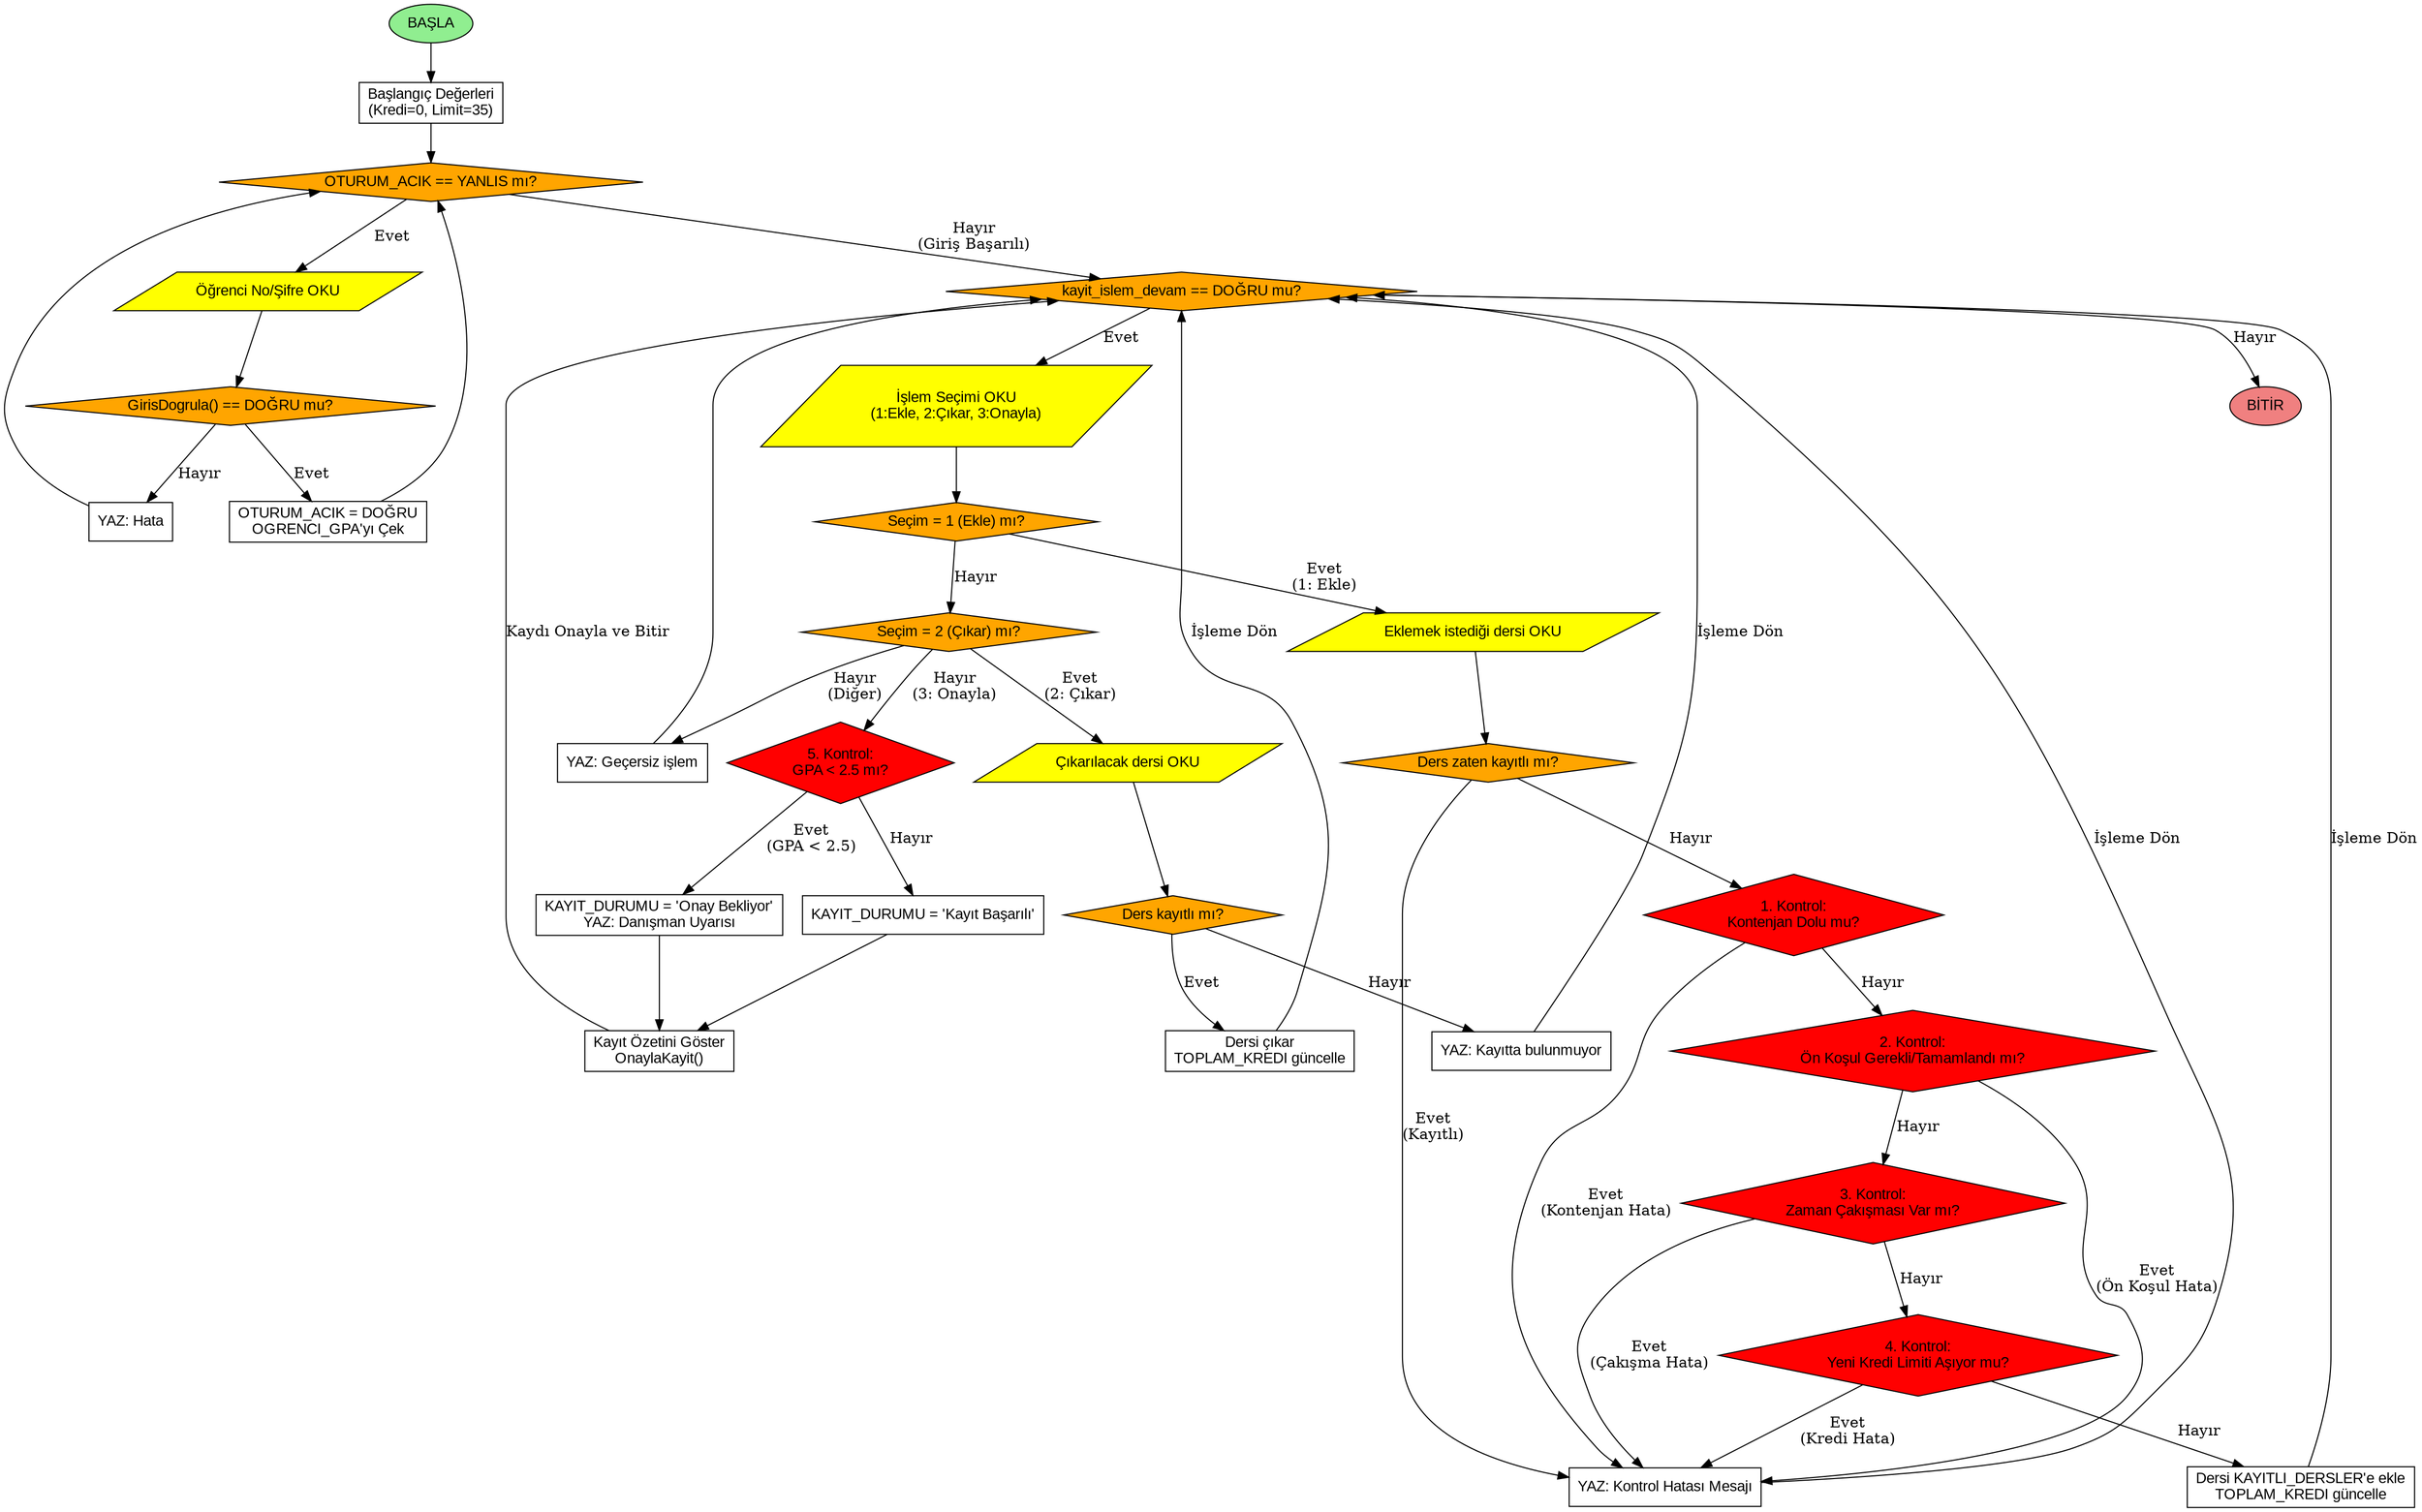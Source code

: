 digraph Ders_Kayit_Sistemi {
    rankdir=TB;
    node [fontname="Arial", style="filled", fillcolor="lightblue"];

    // =================================================================
    // I. GİRİŞ ve HAZIRLIK
    // =================================================================
    node [shape=oval, fillcolor="lightgreen"] basla [label="BAŞLA"];
    node [shape=box, fillcolor="white"] degiskenler [label="Başlangıç Değerleri\n(Kredi=0, Limit=35)"];
    
    // Giriş Döngüsü
    node [shape=diamond, fillcolor="orange"] giris_dongu_kontrol [label="OTURUM_ACIK == YANLIS mı?"];
    node [shape=parallelogram, fillcolor="yellow"] giris_oku [label="Öğrenci No/Şifre OKU"];
    node [shape=diamond, fillcolor="orange"] giris_dogru [label="GirisDogrula() == DOĞRU mu?"];
    node [shape=box, fillcolor="white"] giris_basarili [label="OTURUM_ACIK = DOĞRU\nOGRENCI_GPA'yı Çek"];
    node [shape=box, fillcolor="white"] giris_hata [label="YAZ: Hata"];

    // =================================================================
    // II. DERS İŞLEM DÖNGÜSÜ
    // =================================================================
    node [shape=diamond, fillcolor="orange"] ders_islem_dongu [label="kayit_islem_devam == DOĞRU mu?"];
    node [shape=parallelogram, fillcolor="yellow"] islem_secim_oku [label="İşlem Seçimi OKU\n(1:Ekle, 2:Çıkar, 3:Onayla)"];
    
    // İşlem Seçimi Kontrolü
    node [shape=diamond, fillcolor="orange"] secim_ekle [label="Seçim = 1 (Ekle) mı?"];
    node [shape=diamond, fillcolor="orange"] secim_cikar [label="Seçim = 2 (Çıkar) mı?"];
    node [shape=box, fillcolor="white"] gecersiz_islem [label="YAZ: Geçersiz işlem"];

    // ------------------------------------
    // A. DERS EKLEME AKIŞI
    // ------------------------------------
    node [shape=parallelogram, fillcolor="yellow"] ders_ekle_oku [label="Eklemek istediği dersi OKU"];
    node [shape=diamond, fillcolor="orange"] ders_kayitli [label="Ders zaten kayıtlı mı?"];

    // 5 Temel Kontrol Noktası
    node [shape=diamond, fillcolor="red"] K_1_kontenjan [label="1. Kontrol:\nKontenjan Dolu mu?"];
    node [shape=diamond, fillcolor="red"] K_2_onkosul [label="2. Kontrol:\nÖn Koşul Gerekli/Tamamlandı mı?"];
    node [shape=diamond, fillcolor="red"] K_3_cakisma [label="3. Kontrol:\nZaman Çakışması Var mı?"];
    node [shape=diamond, fillcolor="red"] K_4_kredi_limit [label="4. Kontrol:\nYeni Kredi Limiti Aşıyor mu?"];

    node [shape=box, fillcolor="white"] ders_ekle_basarili [label="Dersi KAYITLI_DERSLER'e ekle\nTOPLAM_KREDI güncelle"];
    node [shape=box, fillcolor="white"] kosul_hata [label="YAZ: Kontrol Hatası Mesajı"];

    // ------------------------------------
    // B. DERS ÇIKARMA AKIŞI
    // ------------------------------------
    node [shape=parallelogram, fillcolor="yellow"] ders_cikar_oku [label="Çıkarılacak dersi OKU"];
    node [shape=diamond, fillcolor="orange"] ders_cikar_kayitli [label="Ders kayıtlı mı?"];
    node [shape=box, fillcolor="white"] ders_cikar_basarili [label="Dersi çıkar\nTOPLAM_KREDI güncelle"];
    node [shape=box, fillcolor="white"] ders_cikar_hata [label="YAZ: Kayıtta bulunmuyor"];

    // ------------------------------------
    // C. ONAYLAMA AKIŞI
    // ------------------------------------
    // 5. Kontrol Noktası
    node [shape=diamond, fillcolor="red"] K_5_danisman_onay [label="5. Kontrol:\nGPA < 2.5 mı?"]; 
    node [shape=box, fillcolor="white"] onay_bekliyor [label="KAYIT_DURUMU = 'Onay Bekliyor'\nYAZ: Danışman Uyarısı"];
    node [shape=box, fillcolor="white"] onay_basarili [label="KAYIT_DURUMU = 'Kayıt Başarılı'"];
    node [shape=box, fillcolor="white"] kayit_ozeti [label="Kayıt Özetini Göster\nOnaylaKayit()"];
    
    node [shape=oval, fillcolor="lightcoral"] bitir [label="BİTİR"];

    // =================================================================
    // AKIŞ BAĞLANTILARI
    // =================================================================
    
    // I. GİRİŞ
    basla -> degiskenler;
    degiskenler -> giris_dongu_kontrol;
    giris_dongu_kontrol -> giris_oku [label="Evet"];
    giris_dongu_kontrol -> ders_islem_dongu [label="Hayır\n(Giriş Başarılı)"]; // Başlangıç kontrolünden atla
    giris_oku -> giris_dogru;
    giris_dogru -> giris_basarili [label="Evet"];
    giris_dogru -> giris_hata [label="Hayır"];
    giris_basarili -> giris_dongu_kontrol;
    giris_hata -> giris_dongu_kontrol;

    // II. DERS İŞLEM DÖNGÜSÜ
    ders_islem_dongu -> islem_secim_oku [label="Evet"];
    ders_islem_dongu -> bitir [label="Hayır"];
    islem_secim_oku -> secim_ekle;

    // Seçim Yönlendirmesi
    secim_ekle -> ders_ekle_oku [label="Evet\n(1: Ekle)"];
    secim_ekle -> secim_cikar [label="Hayır"];

    secim_cikar -> ders_cikar_oku [label="Evet\n(2: Çıkar)"];
    secim_cikar -> K_5_danisman_onay [label="Hayır\n(3: Onayla)"]; // Onay akışına git
    secim_cikar -> gecersiz_islem [label="Hayır\n(Diğer)"]; // Bu bağlantı koda mantıken dahil edilmiştir

    // Gecersiz İşlem
    gecersiz_islem -> ders_islem_dongu;

    // ------------------------------------
    // A. DERS EKLEME AKIŞI
    // ------------------------------------
    ders_ekle_oku -> ders_kayitli;
    ders_kayitli -> kosul_hata [label="Evet\n(Kayıtlı)"];
    ders_kayitli -> K_1_kontenjan [label="Hayır"];
    
    // Kontrol Zinciri (Bir Hata Olursa kosul_hata'ya gider)
    K_1_kontenjan -> K_2_onkosul [label="Hayır"];
    K_1_kontenjan -> kosul_hata [label="Evet\n(Kontenjan Hata)"];

    K_2_onkosul -> K_3_cakisma [label="Hayır"];
    K_2_onkosul -> kosul_hata [label="Evet\n(Ön Koşul Hata)"];

    K_3_cakisma -> K_4_kredi_limit [label="Hayır"];
    K_3_cakisma -> kosul_hata [label="Evet\n(Çakışma Hata)"];

    K_4_kredi_limit -> ders_ekle_basarili [label="Hayır"];
    K_4_kredi_limit -> kosul_hata [label="Evet\n(Kredi Hata)"];

    // Sonuçlar ve Döngüye Dönüş
    kosul_hata -> ders_islem_dongu [label="İşleme Dön"];
    ders_ekle_basarili -> ders_islem_dongu [label="İşleme Dön"];

    // ------------------------------------
    // B. DERS ÇIKARMA AKIŞI
    // ------------------------------------
    ders_cikar_oku -> ders_cikar_kayitli;
    ders_cikar_kayitli -> ders_cikar_basarili [label="Evet"];
    ders_cikar_kayitli -> ders_cikar_hata [label="Hayır"];

    ders_cikar_basarili -> ders_islem_dongu [label="İşleme Dön"];
    ders_cikar_hata -> ders_islem_dongu [label="İşleme Dön"];

    // ------------------------------------
    // C. ONAYLAMA AKIŞI
    // ------------------------------------
    K_5_danisman_onay -> onay_bekliyor [label="Evet\n(GPA < 2.5)"];
    K_5_danisman_onay -> onay_basarili [label="Hayır"];
    
    onay_bekliyor -> kayit_ozeti;
    onay_basarili -> kayit_ozeti;
    
    kayit_ozeti -> ders_islem_dongu [label="Kaydı Onayla ve Bitir"]; // Döngü kontrolü (kayit_islem_devam=YANLIS) üzerinden BITIR'e gider
}

